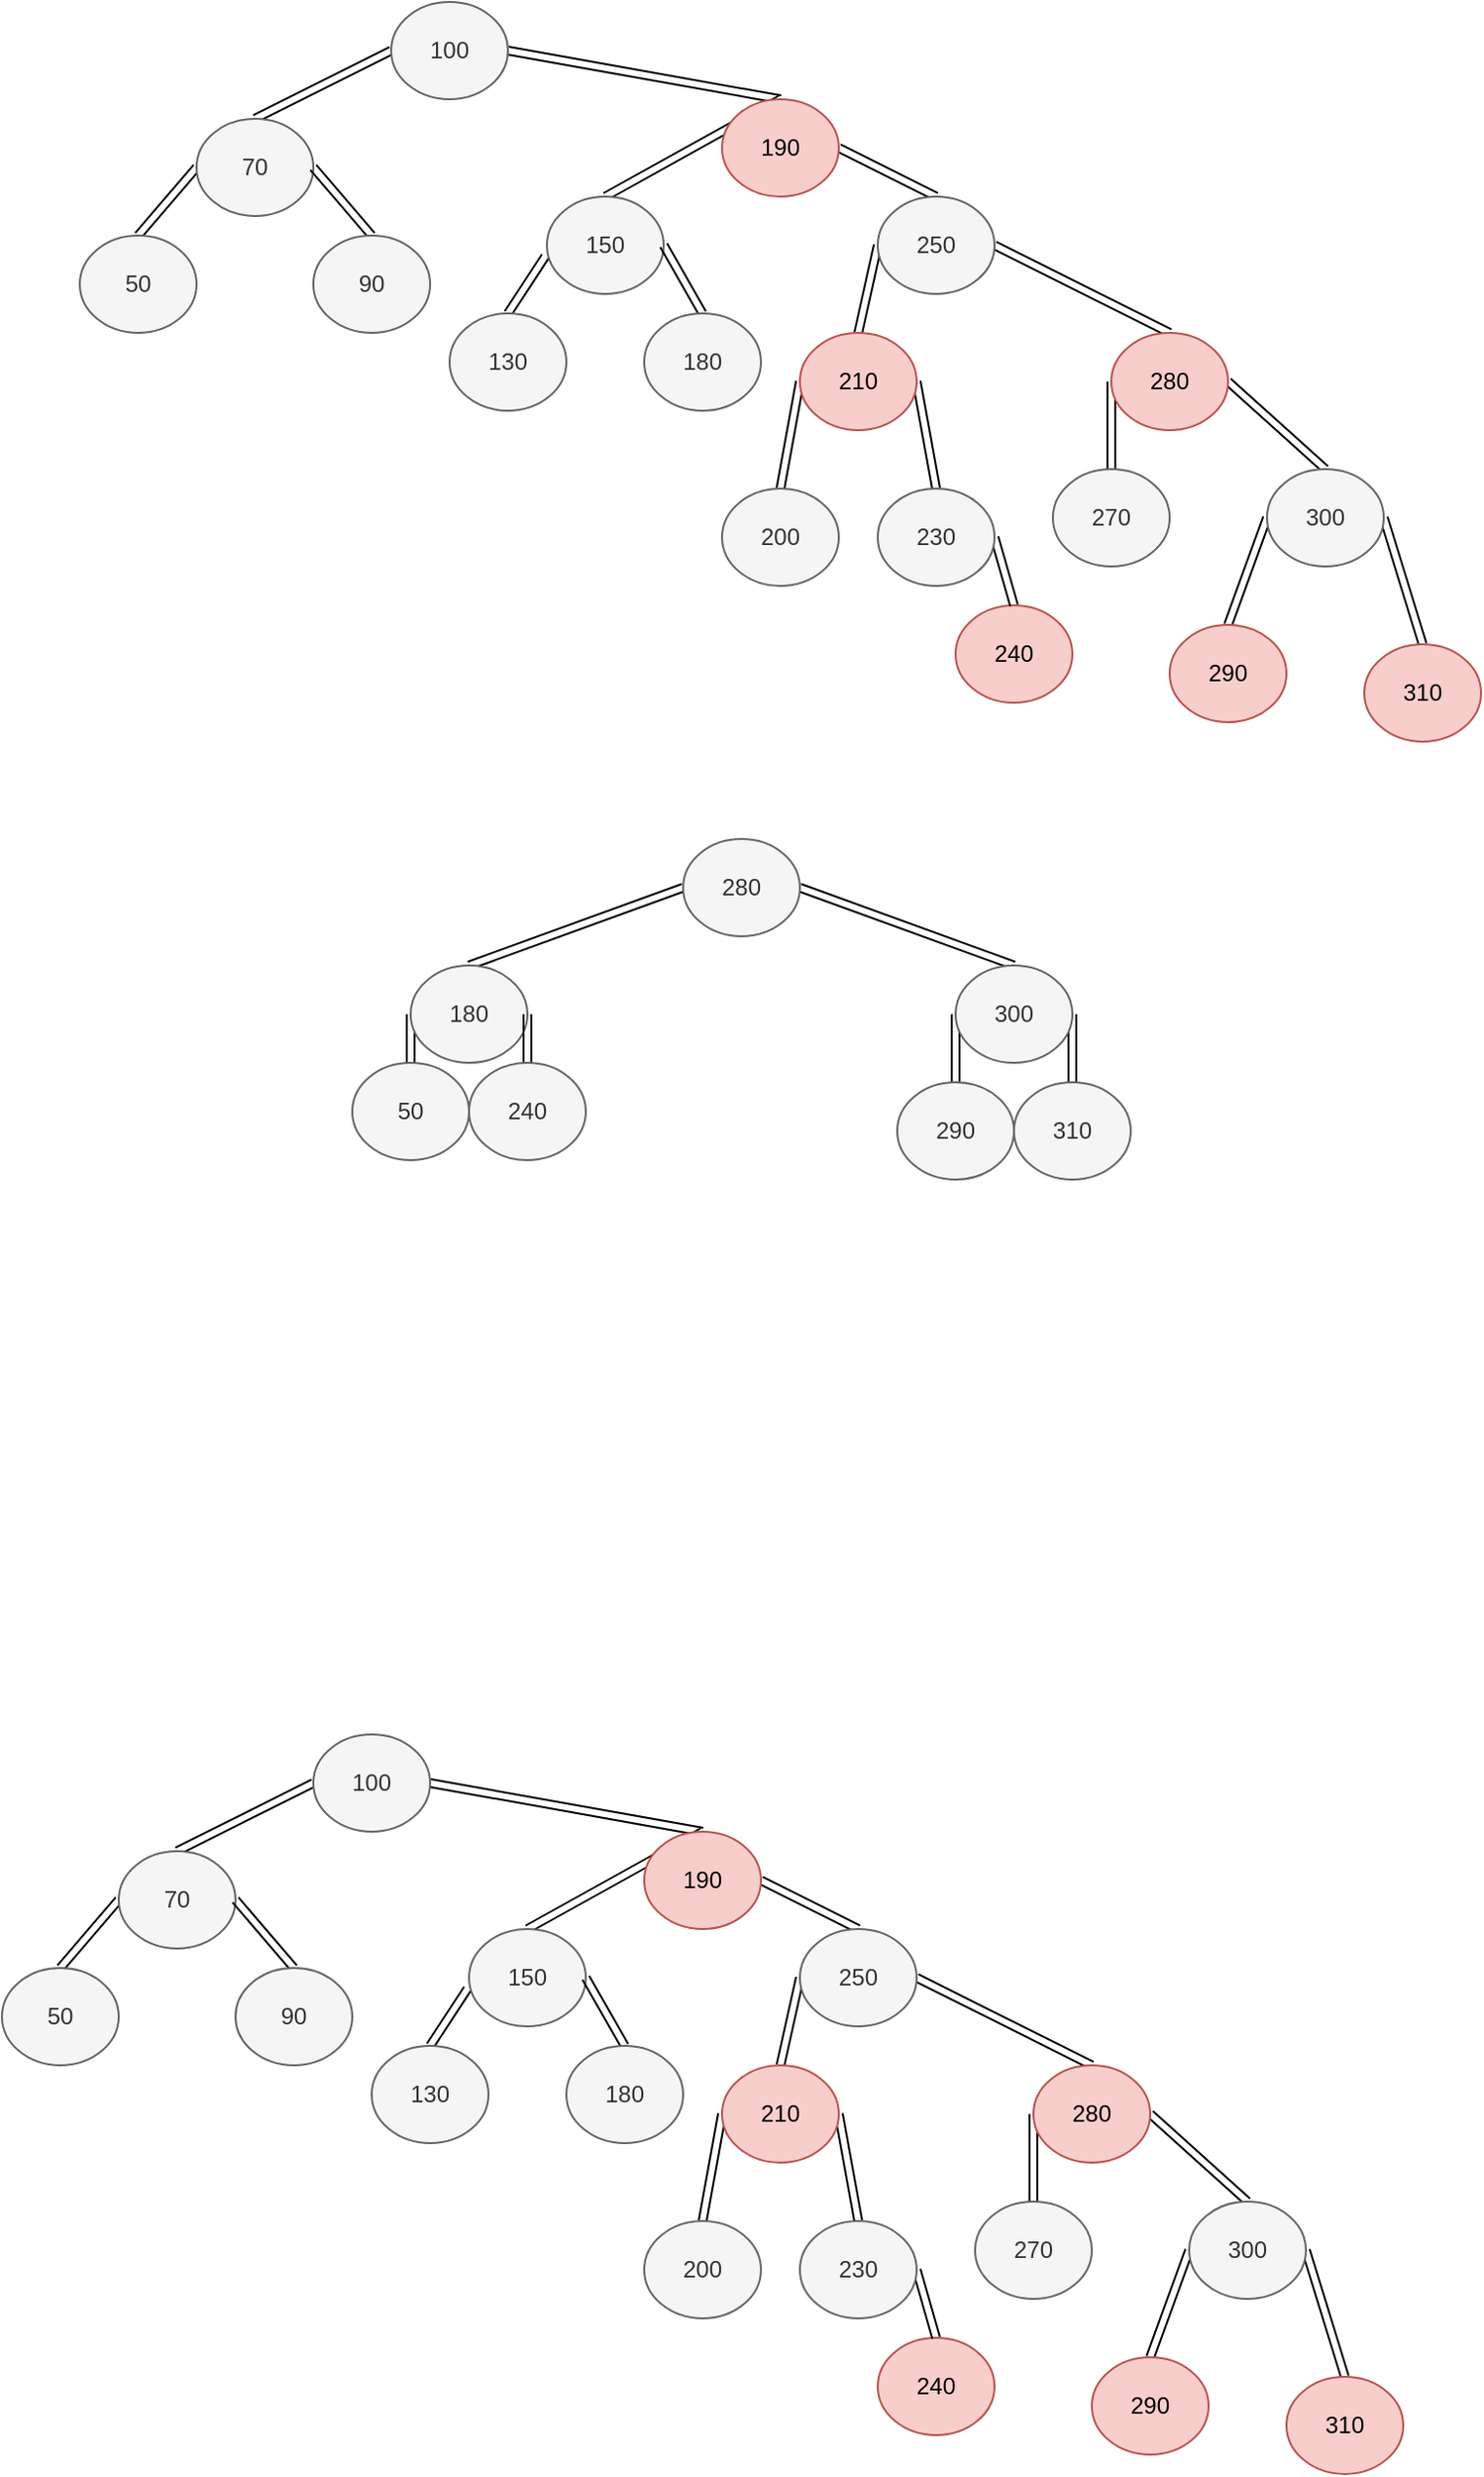 <mxfile version="17.1.2" type="device"><diagram id="7bfiKswIjytM4JEpWDYD" name="Página-1"><mxGraphModel dx="1019" dy="566" grid="1" gridSize="10" guides="1" tooltips="1" connect="1" arrows="1" fold="1" page="1" pageScale="1" pageWidth="1100" pageHeight="850" math="0" shadow="0"><root><mxCell id="0"/><mxCell id="1" parent="0"/><mxCell id="XsW5F9w_2zvFSGL5UawA-3" style="rounded=0;orthogonalLoop=1;jettySize=auto;html=1;exitX=0.5;exitY=0;exitDx=0;exitDy=0;entryX=0;entryY=0.5;entryDx=0;entryDy=0;shape=link;" parent="1" source="XsW5F9w_2zvFSGL5UawA-1" target="XsW5F9w_2zvFSGL5UawA-2" edge="1"><mxGeometry relative="1" as="geometry"/></mxCell><mxCell id="XsW5F9w_2zvFSGL5UawA-1" value="50" style="ellipse;whiteSpace=wrap;html=1;fillColor=#f5f5f5;strokeColor=#666666;fontColor=#333333;" parent="1" vertex="1"><mxGeometry x="340" y="150" width="60" height="50" as="geometry"/></mxCell><mxCell id="XsW5F9w_2zvFSGL5UawA-5" style="edgeStyle=none;shape=link;rounded=0;orthogonalLoop=1;jettySize=auto;html=1;exitX=0.5;exitY=0;exitDx=0;exitDy=0;entryX=0;entryY=0.5;entryDx=0;entryDy=0;" parent="1" source="XsW5F9w_2zvFSGL5UawA-2" target="XsW5F9w_2zvFSGL5UawA-7" edge="1"><mxGeometry relative="1" as="geometry"/></mxCell><mxCell id="XsW5F9w_2zvFSGL5UawA-2" value="70" style="ellipse;whiteSpace=wrap;html=1;fillColor=#f5f5f5;strokeColor=#666666;fontColor=#333333;" parent="1" vertex="1"><mxGeometry x="400" y="90" width="60" height="50" as="geometry"/></mxCell><mxCell id="XsW5F9w_2zvFSGL5UawA-8" style="edgeStyle=none;shape=link;rounded=0;orthogonalLoop=1;jettySize=auto;html=1;exitX=0.5;exitY=0;exitDx=0;exitDy=0;" parent="1" source="XsW5F9w_2zvFSGL5UawA-4" edge="1"><mxGeometry relative="1" as="geometry"><mxPoint x="460" y="115" as="targetPoint"/></mxGeometry></mxCell><mxCell id="XsW5F9w_2zvFSGL5UawA-4" value="90" style="ellipse;whiteSpace=wrap;html=1;fillColor=#f5f5f5;strokeColor=#666666;fontColor=#333333;" parent="1" vertex="1"><mxGeometry x="460" y="150" width="60" height="50" as="geometry"/></mxCell><mxCell id="XsW5F9w_2zvFSGL5UawA-10" style="edgeStyle=none;shape=link;rounded=0;orthogonalLoop=1;jettySize=auto;html=1;exitX=1;exitY=0.5;exitDx=0;exitDy=0;entryX=0.5;entryY=0;entryDx=0;entryDy=0;" parent="1" source="XsW5F9w_2zvFSGL5UawA-7" target="XsW5F9w_2zvFSGL5UawA-18" edge="1"><mxGeometry relative="1" as="geometry"/></mxCell><mxCell id="XsW5F9w_2zvFSGL5UawA-7" value="100" style="ellipse;whiteSpace=wrap;html=1;fillColor=#f5f5f5;strokeColor=#666666;fontColor=#333333;" parent="1" vertex="1"><mxGeometry x="500" y="30" width="60" height="50" as="geometry"/></mxCell><mxCell id="XsW5F9w_2zvFSGL5UawA-13" style="edgeStyle=none;shape=link;rounded=0;orthogonalLoop=1;jettySize=auto;html=1;exitX=0.5;exitY=0;exitDx=0;exitDy=0;entryX=-0.014;entryY=0.614;entryDx=0;entryDy=0;entryPerimeter=0;" parent="1" source="XsW5F9w_2zvFSGL5UawA-9" target="XsW5F9w_2zvFSGL5UawA-12" edge="1"><mxGeometry relative="1" as="geometry"/></mxCell><mxCell id="XsW5F9w_2zvFSGL5UawA-9" value="130" style="ellipse;whiteSpace=wrap;html=1;fillColor=#f5f5f5;strokeColor=#666666;fontColor=#333333;" parent="1" vertex="1"><mxGeometry x="530" y="190" width="60" height="50" as="geometry"/></mxCell><mxCell id="XsW5F9w_2zvFSGL5UawA-15" style="edgeStyle=none;shape=link;rounded=0;orthogonalLoop=1;jettySize=auto;html=1;exitX=0.5;exitY=0;exitDx=0;exitDy=0;entryX=0.5;entryY=0;entryDx=0;entryDy=0;" parent="1" source="XsW5F9w_2zvFSGL5UawA-12" target="XsW5F9w_2zvFSGL5UawA-18" edge="1"><mxGeometry relative="1" as="geometry"/></mxCell><mxCell id="XsW5F9w_2zvFSGL5UawA-12" value="150" style="ellipse;whiteSpace=wrap;html=1;fillColor=#f5f5f5;strokeColor=#666666;fontColor=#333333;" parent="1" vertex="1"><mxGeometry x="580" y="130" width="60" height="50" as="geometry"/></mxCell><mxCell id="XsW5F9w_2zvFSGL5UawA-17" style="edgeStyle=none;shape=link;rounded=0;orthogonalLoop=1;jettySize=auto;html=1;exitX=0.5;exitY=0;exitDx=0;exitDy=0;entryX=1;entryY=0.5;entryDx=0;entryDy=0;" parent="1" source="XsW5F9w_2zvFSGL5UawA-14" target="XsW5F9w_2zvFSGL5UawA-12" edge="1"><mxGeometry relative="1" as="geometry"><mxPoint x="650" y="160" as="targetPoint"/></mxGeometry></mxCell><mxCell id="XsW5F9w_2zvFSGL5UawA-14" value="180" style="ellipse;whiteSpace=wrap;html=1;fillColor=#f5f5f5;strokeColor=#666666;fontColor=#333333;" parent="1" vertex="1"><mxGeometry x="630" y="190" width="60" height="50" as="geometry"/></mxCell><mxCell id="XsW5F9w_2zvFSGL5UawA-19" style="edgeStyle=none;shape=link;rounded=0;orthogonalLoop=1;jettySize=auto;html=1;exitX=0.5;exitY=0;exitDx=0;exitDy=0;entryX=1;entryY=0.5;entryDx=0;entryDy=0;" parent="1" source="XsW5F9w_2zvFSGL5UawA-22" target="XsW5F9w_2zvFSGL5UawA-18" edge="1"><mxGeometry relative="1" as="geometry"/></mxCell><mxCell id="XsW5F9w_2zvFSGL5UawA-21" style="edgeStyle=none;shape=link;rounded=0;orthogonalLoop=1;jettySize=auto;html=1;exitX=0.5;exitY=0;exitDx=0;exitDy=0;entryX=0;entryY=0.5;entryDx=0;entryDy=0;" parent="1" source="XsW5F9w_2zvFSGL5UawA-29" target="XsW5F9w_2zvFSGL5UawA-22" edge="1"><mxGeometry relative="1" as="geometry"/></mxCell><mxCell id="XsW5F9w_2zvFSGL5UawA-28" style="edgeStyle=none;shape=link;rounded=0;orthogonalLoop=1;jettySize=auto;html=1;exitX=0.5;exitY=0;exitDx=0;exitDy=0;entryX=0;entryY=0.5;entryDx=0;entryDy=0;" parent="1" source="XsW5F9w_2zvFSGL5UawA-16" target="XsW5F9w_2zvFSGL5UawA-29" edge="1"><mxGeometry relative="1" as="geometry"/></mxCell><mxCell id="XsW5F9w_2zvFSGL5UawA-16" value="200" style="ellipse;whiteSpace=wrap;html=1;fillColor=#f5f5f5;strokeColor=#666666;fontColor=#333333;" parent="1" vertex="1"><mxGeometry x="670" y="280" width="60" height="50" as="geometry"/></mxCell><mxCell id="XsW5F9w_2zvFSGL5UawA-18" value="190" style="ellipse;whiteSpace=wrap;html=1;fillColor=#f8cecc;strokeColor=#b85450;" parent="1" vertex="1"><mxGeometry x="670" y="80" width="60" height="50" as="geometry"/></mxCell><mxCell id="XsW5F9w_2zvFSGL5UawA-23" style="edgeStyle=none;shape=link;rounded=0;orthogonalLoop=1;jettySize=auto;html=1;exitX=0.5;exitY=0;exitDx=0;exitDy=0;entryX=1;entryY=0.5;entryDx=0;entryDy=0;" parent="1" source="XsW5F9w_2zvFSGL5UawA-32" target="XsW5F9w_2zvFSGL5UawA-22" edge="1"><mxGeometry relative="1" as="geometry"/></mxCell><mxCell id="XsW5F9w_2zvFSGL5UawA-33" style="edgeStyle=none;shape=link;rounded=0;orthogonalLoop=1;jettySize=auto;html=1;exitX=0.5;exitY=0;exitDx=0;exitDy=0;entryX=0;entryY=0.5;entryDx=0;entryDy=0;" parent="1" source="XsW5F9w_2zvFSGL5UawA-20" target="XsW5F9w_2zvFSGL5UawA-32" edge="1"><mxGeometry relative="1" as="geometry"/></mxCell><mxCell id="XsW5F9w_2zvFSGL5UawA-20" value="270" style="ellipse;whiteSpace=wrap;html=1;fillColor=#f5f5f5;strokeColor=#666666;fontColor=#333333;" parent="1" vertex="1"><mxGeometry x="840" y="270" width="60" height="50" as="geometry"/></mxCell><mxCell id="XsW5F9w_2zvFSGL5UawA-22" value="250" style="ellipse;whiteSpace=wrap;html=1;fillColor=#f5f5f5;strokeColor=#666666;fontColor=#333333;" parent="1" vertex="1"><mxGeometry x="750" y="130" width="60" height="50" as="geometry"/></mxCell><mxCell id="XsW5F9w_2zvFSGL5UawA-26" value="240" style="ellipse;whiteSpace=wrap;html=1;fillColor=#f8cecc;strokeColor=#b85450;" parent="1" vertex="1"><mxGeometry x="790" y="340" width="60" height="50" as="geometry"/></mxCell><mxCell id="XsW5F9w_2zvFSGL5UawA-30" style="edgeStyle=none;shape=link;rounded=0;orthogonalLoop=1;jettySize=auto;html=1;exitX=0.5;exitY=0;exitDx=0;exitDy=0;entryX=1;entryY=0.5;entryDx=0;entryDy=0;" parent="1" source="XsW5F9w_2zvFSGL5UawA-27" target="XsW5F9w_2zvFSGL5UawA-29" edge="1"><mxGeometry relative="1" as="geometry"/></mxCell><mxCell id="XsW5F9w_2zvFSGL5UawA-37" style="edgeStyle=none;shape=link;rounded=0;orthogonalLoop=1;jettySize=auto;html=1;exitX=1;exitY=0.5;exitDx=0;exitDy=0;entryX=0.5;entryY=0;entryDx=0;entryDy=0;" parent="1" source="XsW5F9w_2zvFSGL5UawA-27" target="XsW5F9w_2zvFSGL5UawA-26" edge="1"><mxGeometry relative="1" as="geometry"/></mxCell><mxCell id="XsW5F9w_2zvFSGL5UawA-27" value="230" style="ellipse;whiteSpace=wrap;html=1;fillColor=#f5f5f5;strokeColor=#666666;fontColor=#333333;" parent="1" vertex="1"><mxGeometry x="750" y="280" width="60" height="50" as="geometry"/></mxCell><mxCell id="XsW5F9w_2zvFSGL5UawA-29" value="210" style="ellipse;whiteSpace=wrap;html=1;fillColor=#f8cecc;strokeColor=#b85450;" parent="1" vertex="1"><mxGeometry x="710" y="200" width="60" height="50" as="geometry"/></mxCell><mxCell id="XsW5F9w_2zvFSGL5UawA-35" style="edgeStyle=none;shape=link;rounded=0;orthogonalLoop=1;jettySize=auto;html=1;exitX=1;exitY=0.5;exitDx=0;exitDy=0;entryX=0.5;entryY=0;entryDx=0;entryDy=0;" parent="1" source="XsW5F9w_2zvFSGL5UawA-32" target="XsW5F9w_2zvFSGL5UawA-38" edge="1"><mxGeometry relative="1" as="geometry"/></mxCell><mxCell id="XsW5F9w_2zvFSGL5UawA-32" value="280" style="ellipse;whiteSpace=wrap;html=1;fillColor=#f8cecc;strokeColor=#b85450;" parent="1" vertex="1"><mxGeometry x="870" y="200" width="60" height="50" as="geometry"/></mxCell><mxCell id="XsW5F9w_2zvFSGL5UawA-39" style="edgeStyle=none;shape=link;rounded=0;orthogonalLoop=1;jettySize=auto;html=1;exitX=0.5;exitY=0;exitDx=0;exitDy=0;entryX=0;entryY=0.5;entryDx=0;entryDy=0;" parent="1" source="XsW5F9w_2zvFSGL5UawA-34" target="XsW5F9w_2zvFSGL5UawA-38" edge="1"><mxGeometry relative="1" as="geometry"/></mxCell><mxCell id="XsW5F9w_2zvFSGL5UawA-34" value="290" style="ellipse;whiteSpace=wrap;html=1;fillColor=#f8cecc;strokeColor=#b85450;" parent="1" vertex="1"><mxGeometry x="900" y="350" width="60" height="50" as="geometry"/></mxCell><mxCell id="XsW5F9w_2zvFSGL5UawA-41" style="edgeStyle=none;shape=link;rounded=0;orthogonalLoop=1;jettySize=auto;html=1;exitX=1;exitY=0.5;exitDx=0;exitDy=0;entryX=0.5;entryY=0;entryDx=0;entryDy=0;" parent="1" source="XsW5F9w_2zvFSGL5UawA-38" target="XsW5F9w_2zvFSGL5UawA-40" edge="1"><mxGeometry relative="1" as="geometry"/></mxCell><mxCell id="XsW5F9w_2zvFSGL5UawA-38" value="300" style="ellipse;whiteSpace=wrap;html=1;fillColor=#f5f5f5;strokeColor=#666666;fontColor=#333333;" parent="1" vertex="1"><mxGeometry x="950" y="270" width="60" height="50" as="geometry"/></mxCell><mxCell id="XsW5F9w_2zvFSGL5UawA-40" value="310" style="ellipse;whiteSpace=wrap;html=1;fillColor=#f8cecc;strokeColor=#b85450;" parent="1" vertex="1"><mxGeometry x="1000" y="360" width="60" height="50" as="geometry"/></mxCell><mxCell id="XsW5F9w_2zvFSGL5UawA-44" style="edgeStyle=none;shape=link;rounded=0;orthogonalLoop=1;jettySize=auto;html=1;exitX=0.5;exitY=0;exitDx=0;exitDy=0;entryX=0;entryY=0.5;entryDx=0;entryDy=0;" parent="1" source="XsW5F9w_2zvFSGL5UawA-45" target="XsW5F9w_2zvFSGL5UawA-49" edge="1"><mxGeometry relative="1" as="geometry"/></mxCell><mxCell id="XsW5F9w_2zvFSGL5UawA-45" value="50" style="ellipse;whiteSpace=wrap;html=1;fillColor=#f5f5f5;strokeColor=#666666;fontColor=#333333;" parent="1" vertex="1"><mxGeometry x="480" y="575" width="60" height="50" as="geometry"/></mxCell><mxCell id="XsW5F9w_2zvFSGL5UawA-48" style="edgeStyle=none;shape=link;rounded=0;orthogonalLoop=1;jettySize=auto;html=1;exitX=0.5;exitY=0;exitDx=0;exitDy=0;entryX=0;entryY=0.5;entryDx=0;entryDy=0;" parent="1" source="XsW5F9w_2zvFSGL5UawA-49" target="XsW5F9w_2zvFSGL5UawA-64" edge="1"><mxGeometry relative="1" as="geometry"/></mxCell><mxCell id="XsW5F9w_2zvFSGL5UawA-49" value="180" style="ellipse;whiteSpace=wrap;html=1;fillColor=#f5f5f5;strokeColor=#666666;fontColor=#333333;" parent="1" vertex="1"><mxGeometry x="510" y="525" width="60" height="50" as="geometry"/></mxCell><mxCell id="XsW5F9w_2zvFSGL5UawA-56" style="edgeStyle=none;shape=link;rounded=0;orthogonalLoop=1;jettySize=auto;html=1;exitX=1;exitY=0.5;exitDx=0;exitDy=0;entryX=0.5;entryY=0;entryDx=0;entryDy=0;" parent="1" source="XsW5F9w_2zvFSGL5UawA-49" target="XsW5F9w_2zvFSGL5UawA-60" edge="1"><mxGeometry relative="1" as="geometry"/></mxCell><mxCell id="XsW5F9w_2zvFSGL5UawA-60" value="240" style="ellipse;whiteSpace=wrap;html=1;fillColor=#f5f5f5;strokeColor=#666666;fontColor=#333333;" parent="1" vertex="1"><mxGeometry x="540" y="575" width="60" height="50" as="geometry"/></mxCell><mxCell id="XsW5F9w_2zvFSGL5UawA-61" style="edgeStyle=none;shape=link;rounded=0;orthogonalLoop=1;jettySize=auto;html=1;exitX=0.5;exitY=0;exitDx=0;exitDy=0;entryX=1;entryY=0.5;entryDx=0;entryDy=0;" parent="1" source="XsW5F9w_2zvFSGL5UawA-75" target="XsW5F9w_2zvFSGL5UawA-64" edge="1"><mxGeometry relative="1" as="geometry"/></mxCell><mxCell id="XsW5F9w_2zvFSGL5UawA-64" value="280" style="ellipse;whiteSpace=wrap;html=1;fillColor=#f5f5f5;strokeColor=#666666;fontColor=#333333;" parent="1" vertex="1"><mxGeometry x="650" y="460" width="60" height="50" as="geometry"/></mxCell><mxCell id="XsW5F9w_2zvFSGL5UawA-70" style="edgeStyle=none;shape=link;rounded=0;orthogonalLoop=1;jettySize=auto;html=1;exitX=0.5;exitY=0;exitDx=0;exitDy=0;entryX=0;entryY=0.5;entryDx=0;entryDy=0;" parent="1" source="XsW5F9w_2zvFSGL5UawA-71" target="XsW5F9w_2zvFSGL5UawA-75" edge="1"><mxGeometry relative="1" as="geometry"/></mxCell><mxCell id="XsW5F9w_2zvFSGL5UawA-71" value="290" style="ellipse;whiteSpace=wrap;html=1;fillColor=#f5f5f5;strokeColor=#666666;fontColor=#333333;" parent="1" vertex="1"><mxGeometry x="760" y="585" width="60" height="50" as="geometry"/></mxCell><mxCell id="XsW5F9w_2zvFSGL5UawA-74" style="edgeStyle=none;shape=link;rounded=0;orthogonalLoop=1;jettySize=auto;html=1;exitX=1;exitY=0.5;exitDx=0;exitDy=0;entryX=0.5;entryY=0;entryDx=0;entryDy=0;" parent="1" source="XsW5F9w_2zvFSGL5UawA-75" target="XsW5F9w_2zvFSGL5UawA-76" edge="1"><mxGeometry relative="1" as="geometry"/></mxCell><mxCell id="XsW5F9w_2zvFSGL5UawA-75" value="300" style="ellipse;whiteSpace=wrap;html=1;fillColor=#f5f5f5;strokeColor=#666666;fontColor=#333333;" parent="1" vertex="1"><mxGeometry x="790" y="525" width="60" height="50" as="geometry"/></mxCell><mxCell id="XsW5F9w_2zvFSGL5UawA-76" value="310" style="ellipse;whiteSpace=wrap;html=1;fillColor=#f5f5f5;strokeColor=#666666;fontColor=#333333;" parent="1" vertex="1"><mxGeometry x="820" y="585" width="60" height="50" as="geometry"/></mxCell><mxCell id="kX4MvrWkeHYV7QsOujez-1" style="rounded=0;orthogonalLoop=1;jettySize=auto;html=1;exitX=0.5;exitY=0;exitDx=0;exitDy=0;entryX=0;entryY=0.5;entryDx=0;entryDy=0;shape=link;" parent="1" source="kX4MvrWkeHYV7QsOujez-2" target="kX4MvrWkeHYV7QsOujez-4" edge="1"><mxGeometry relative="1" as="geometry"/></mxCell><mxCell id="kX4MvrWkeHYV7QsOujez-2" value="50" style="ellipse;whiteSpace=wrap;html=1;fillColor=#f5f5f5;strokeColor=#666666;fontColor=#333333;" parent="1" vertex="1"><mxGeometry x="300" y="1040" width="60" height="50" as="geometry"/></mxCell><mxCell id="kX4MvrWkeHYV7QsOujez-3" style="edgeStyle=none;shape=link;rounded=0;orthogonalLoop=1;jettySize=auto;html=1;exitX=0.5;exitY=0;exitDx=0;exitDy=0;entryX=0;entryY=0.5;entryDx=0;entryDy=0;" parent="1" source="kX4MvrWkeHYV7QsOujez-4" target="kX4MvrWkeHYV7QsOujez-8" edge="1"><mxGeometry relative="1" as="geometry"/></mxCell><mxCell id="kX4MvrWkeHYV7QsOujez-4" value="70" style="ellipse;whiteSpace=wrap;html=1;fillColor=#f5f5f5;strokeColor=#666666;fontColor=#333333;" parent="1" vertex="1"><mxGeometry x="360" y="980" width="60" height="50" as="geometry"/></mxCell><mxCell id="kX4MvrWkeHYV7QsOujez-5" style="edgeStyle=none;shape=link;rounded=0;orthogonalLoop=1;jettySize=auto;html=1;exitX=0.5;exitY=0;exitDx=0;exitDy=0;" parent="1" source="kX4MvrWkeHYV7QsOujez-6" edge="1"><mxGeometry relative="1" as="geometry"><mxPoint x="420" y="1005" as="targetPoint"/></mxGeometry></mxCell><mxCell id="kX4MvrWkeHYV7QsOujez-6" value="90" style="ellipse;whiteSpace=wrap;html=1;fillColor=#f5f5f5;strokeColor=#666666;fontColor=#333333;" parent="1" vertex="1"><mxGeometry x="420" y="1040" width="60" height="50" as="geometry"/></mxCell><mxCell id="kX4MvrWkeHYV7QsOujez-7" style="edgeStyle=none;shape=link;rounded=0;orthogonalLoop=1;jettySize=auto;html=1;exitX=1;exitY=0.5;exitDx=0;exitDy=0;entryX=0.5;entryY=0;entryDx=0;entryDy=0;" parent="1" source="kX4MvrWkeHYV7QsOujez-8" target="kX4MvrWkeHYV7QsOujez-19" edge="1"><mxGeometry relative="1" as="geometry"/></mxCell><mxCell id="kX4MvrWkeHYV7QsOujez-8" value="100" style="ellipse;whiteSpace=wrap;html=1;fillColor=#f5f5f5;strokeColor=#666666;fontColor=#333333;" parent="1" vertex="1"><mxGeometry x="460" y="920" width="60" height="50" as="geometry"/></mxCell><mxCell id="kX4MvrWkeHYV7QsOujez-9" style="edgeStyle=none;shape=link;rounded=0;orthogonalLoop=1;jettySize=auto;html=1;exitX=0.5;exitY=0;exitDx=0;exitDy=0;entryX=-0.014;entryY=0.614;entryDx=0;entryDy=0;entryPerimeter=0;" parent="1" source="kX4MvrWkeHYV7QsOujez-10" target="kX4MvrWkeHYV7QsOujez-12" edge="1"><mxGeometry relative="1" as="geometry"/></mxCell><mxCell id="kX4MvrWkeHYV7QsOujez-10" value="130" style="ellipse;whiteSpace=wrap;html=1;fillColor=#f5f5f5;strokeColor=#666666;fontColor=#333333;" parent="1" vertex="1"><mxGeometry x="490" y="1080" width="60" height="50" as="geometry"/></mxCell><mxCell id="kX4MvrWkeHYV7QsOujez-11" style="edgeStyle=none;shape=link;rounded=0;orthogonalLoop=1;jettySize=auto;html=1;exitX=0.5;exitY=0;exitDx=0;exitDy=0;entryX=0.5;entryY=0;entryDx=0;entryDy=0;" parent="1" source="kX4MvrWkeHYV7QsOujez-12" target="kX4MvrWkeHYV7QsOujez-19" edge="1"><mxGeometry relative="1" as="geometry"/></mxCell><mxCell id="kX4MvrWkeHYV7QsOujez-12" value="150" style="ellipse;whiteSpace=wrap;html=1;fillColor=#f5f5f5;strokeColor=#666666;fontColor=#333333;" parent="1" vertex="1"><mxGeometry x="540" y="1020" width="60" height="50" as="geometry"/></mxCell><mxCell id="kX4MvrWkeHYV7QsOujez-13" style="edgeStyle=none;shape=link;rounded=0;orthogonalLoop=1;jettySize=auto;html=1;exitX=0.5;exitY=0;exitDx=0;exitDy=0;entryX=1;entryY=0.5;entryDx=0;entryDy=0;" parent="1" source="kX4MvrWkeHYV7QsOujez-14" target="kX4MvrWkeHYV7QsOujez-12" edge="1"><mxGeometry relative="1" as="geometry"><mxPoint x="610" y="1050" as="targetPoint"/></mxGeometry></mxCell><mxCell id="kX4MvrWkeHYV7QsOujez-14" value="180" style="ellipse;whiteSpace=wrap;html=1;fillColor=#f5f5f5;strokeColor=#666666;fontColor=#333333;" parent="1" vertex="1"><mxGeometry x="590" y="1080" width="60" height="50" as="geometry"/></mxCell><mxCell id="kX4MvrWkeHYV7QsOujez-15" style="edgeStyle=none;shape=link;rounded=0;orthogonalLoop=1;jettySize=auto;html=1;exitX=0.5;exitY=0;exitDx=0;exitDy=0;entryX=1;entryY=0.5;entryDx=0;entryDy=0;" parent="1" source="kX4MvrWkeHYV7QsOujez-23" target="kX4MvrWkeHYV7QsOujez-19" edge="1"><mxGeometry relative="1" as="geometry"/></mxCell><mxCell id="kX4MvrWkeHYV7QsOujez-16" style="edgeStyle=none;shape=link;rounded=0;orthogonalLoop=1;jettySize=auto;html=1;exitX=0.5;exitY=0;exitDx=0;exitDy=0;entryX=0;entryY=0.5;entryDx=0;entryDy=0;" parent="1" source="kX4MvrWkeHYV7QsOujez-28" target="kX4MvrWkeHYV7QsOujez-23" edge="1"><mxGeometry relative="1" as="geometry"/></mxCell><mxCell id="kX4MvrWkeHYV7QsOujez-17" style="edgeStyle=none;shape=link;rounded=0;orthogonalLoop=1;jettySize=auto;html=1;exitX=0.5;exitY=0;exitDx=0;exitDy=0;entryX=0;entryY=0.5;entryDx=0;entryDy=0;" parent="1" source="kX4MvrWkeHYV7QsOujez-18" target="kX4MvrWkeHYV7QsOujez-28" edge="1"><mxGeometry relative="1" as="geometry"/></mxCell><mxCell id="kX4MvrWkeHYV7QsOujez-18" value="200" style="ellipse;whiteSpace=wrap;html=1;fillColor=#f5f5f5;strokeColor=#666666;fontColor=#333333;" parent="1" vertex="1"><mxGeometry x="630" y="1170" width="60" height="50" as="geometry"/></mxCell><mxCell id="kX4MvrWkeHYV7QsOujez-19" value="190" style="ellipse;whiteSpace=wrap;html=1;fillColor=#f8cecc;strokeColor=#b85450;" parent="1" vertex="1"><mxGeometry x="630" y="970" width="60" height="50" as="geometry"/></mxCell><mxCell id="kX4MvrWkeHYV7QsOujez-20" style="edgeStyle=none;shape=link;rounded=0;orthogonalLoop=1;jettySize=auto;html=1;exitX=0.5;exitY=0;exitDx=0;exitDy=0;entryX=1;entryY=0.5;entryDx=0;entryDy=0;" parent="1" source="kX4MvrWkeHYV7QsOujez-30" target="kX4MvrWkeHYV7QsOujez-23" edge="1"><mxGeometry relative="1" as="geometry"/></mxCell><mxCell id="kX4MvrWkeHYV7QsOujez-21" style="edgeStyle=none;shape=link;rounded=0;orthogonalLoop=1;jettySize=auto;html=1;exitX=0.5;exitY=0;exitDx=0;exitDy=0;entryX=0;entryY=0.5;entryDx=0;entryDy=0;" parent="1" source="kX4MvrWkeHYV7QsOujez-22" target="kX4MvrWkeHYV7QsOujez-30" edge="1"><mxGeometry relative="1" as="geometry"/></mxCell><mxCell id="kX4MvrWkeHYV7QsOujez-22" value="270" style="ellipse;whiteSpace=wrap;html=1;fillColor=#f5f5f5;strokeColor=#666666;fontColor=#333333;" parent="1" vertex="1"><mxGeometry x="800" y="1160" width="60" height="50" as="geometry"/></mxCell><mxCell id="kX4MvrWkeHYV7QsOujez-23" value="250" style="ellipse;whiteSpace=wrap;html=1;fillColor=#f5f5f5;strokeColor=#666666;fontColor=#333333;" parent="1" vertex="1"><mxGeometry x="710" y="1020" width="60" height="50" as="geometry"/></mxCell><mxCell id="kX4MvrWkeHYV7QsOujez-24" value="240" style="ellipse;whiteSpace=wrap;html=1;fillColor=#f8cecc;strokeColor=#b85450;" parent="1" vertex="1"><mxGeometry x="750" y="1230" width="60" height="50" as="geometry"/></mxCell><mxCell id="kX4MvrWkeHYV7QsOujez-25" style="edgeStyle=none;shape=link;rounded=0;orthogonalLoop=1;jettySize=auto;html=1;exitX=0.5;exitY=0;exitDx=0;exitDy=0;entryX=1;entryY=0.5;entryDx=0;entryDy=0;" parent="1" source="kX4MvrWkeHYV7QsOujez-27" target="kX4MvrWkeHYV7QsOujez-28" edge="1"><mxGeometry relative="1" as="geometry"/></mxCell><mxCell id="kX4MvrWkeHYV7QsOujez-26" style="edgeStyle=none;shape=link;rounded=0;orthogonalLoop=1;jettySize=auto;html=1;exitX=1;exitY=0.5;exitDx=0;exitDy=0;entryX=0.5;entryY=0;entryDx=0;entryDy=0;" parent="1" source="kX4MvrWkeHYV7QsOujez-27" target="kX4MvrWkeHYV7QsOujez-24" edge="1"><mxGeometry relative="1" as="geometry"/></mxCell><mxCell id="kX4MvrWkeHYV7QsOujez-27" value="230" style="ellipse;whiteSpace=wrap;html=1;fillColor=#f5f5f5;strokeColor=#666666;fontColor=#333333;" parent="1" vertex="1"><mxGeometry x="710" y="1170" width="60" height="50" as="geometry"/></mxCell><mxCell id="kX4MvrWkeHYV7QsOujez-28" value="210" style="ellipse;whiteSpace=wrap;html=1;fillColor=#f8cecc;strokeColor=#b85450;" parent="1" vertex="1"><mxGeometry x="670" y="1090" width="60" height="50" as="geometry"/></mxCell><mxCell id="kX4MvrWkeHYV7QsOujez-29" style="edgeStyle=none;shape=link;rounded=0;orthogonalLoop=1;jettySize=auto;html=1;exitX=1;exitY=0.5;exitDx=0;exitDy=0;entryX=0.5;entryY=0;entryDx=0;entryDy=0;" parent="1" source="kX4MvrWkeHYV7QsOujez-30" target="kX4MvrWkeHYV7QsOujez-34" edge="1"><mxGeometry relative="1" as="geometry"/></mxCell><mxCell id="kX4MvrWkeHYV7QsOujez-30" value="280" style="ellipse;whiteSpace=wrap;html=1;fillColor=#f8cecc;strokeColor=#b85450;" parent="1" vertex="1"><mxGeometry x="830" y="1090" width="60" height="50" as="geometry"/></mxCell><mxCell id="kX4MvrWkeHYV7QsOujez-31" style="edgeStyle=none;shape=link;rounded=0;orthogonalLoop=1;jettySize=auto;html=1;exitX=0.5;exitY=0;exitDx=0;exitDy=0;entryX=0;entryY=0.5;entryDx=0;entryDy=0;" parent="1" source="kX4MvrWkeHYV7QsOujez-32" target="kX4MvrWkeHYV7QsOujez-34" edge="1"><mxGeometry relative="1" as="geometry"/></mxCell><mxCell id="kX4MvrWkeHYV7QsOujez-32" value="290" style="ellipse;whiteSpace=wrap;html=1;fillColor=#f8cecc;strokeColor=#b85450;" parent="1" vertex="1"><mxGeometry x="860" y="1240" width="60" height="50" as="geometry"/></mxCell><mxCell id="kX4MvrWkeHYV7QsOujez-33" style="edgeStyle=none;shape=link;rounded=0;orthogonalLoop=1;jettySize=auto;html=1;exitX=1;exitY=0.5;exitDx=0;exitDy=0;entryX=0.5;entryY=0;entryDx=0;entryDy=0;" parent="1" source="kX4MvrWkeHYV7QsOujez-34" target="kX4MvrWkeHYV7QsOujez-35" edge="1"><mxGeometry relative="1" as="geometry"/></mxCell><mxCell id="kX4MvrWkeHYV7QsOujez-34" value="300" style="ellipse;whiteSpace=wrap;html=1;fillColor=#f5f5f5;strokeColor=#666666;fontColor=#333333;" parent="1" vertex="1"><mxGeometry x="910" y="1160" width="60" height="50" as="geometry"/></mxCell><mxCell id="kX4MvrWkeHYV7QsOujez-35" value="310" style="ellipse;whiteSpace=wrap;html=1;fillColor=#f8cecc;strokeColor=#b85450;" parent="1" vertex="1"><mxGeometry x="960" y="1250" width="60" height="50" as="geometry"/></mxCell></root></mxGraphModel></diagram></mxfile>